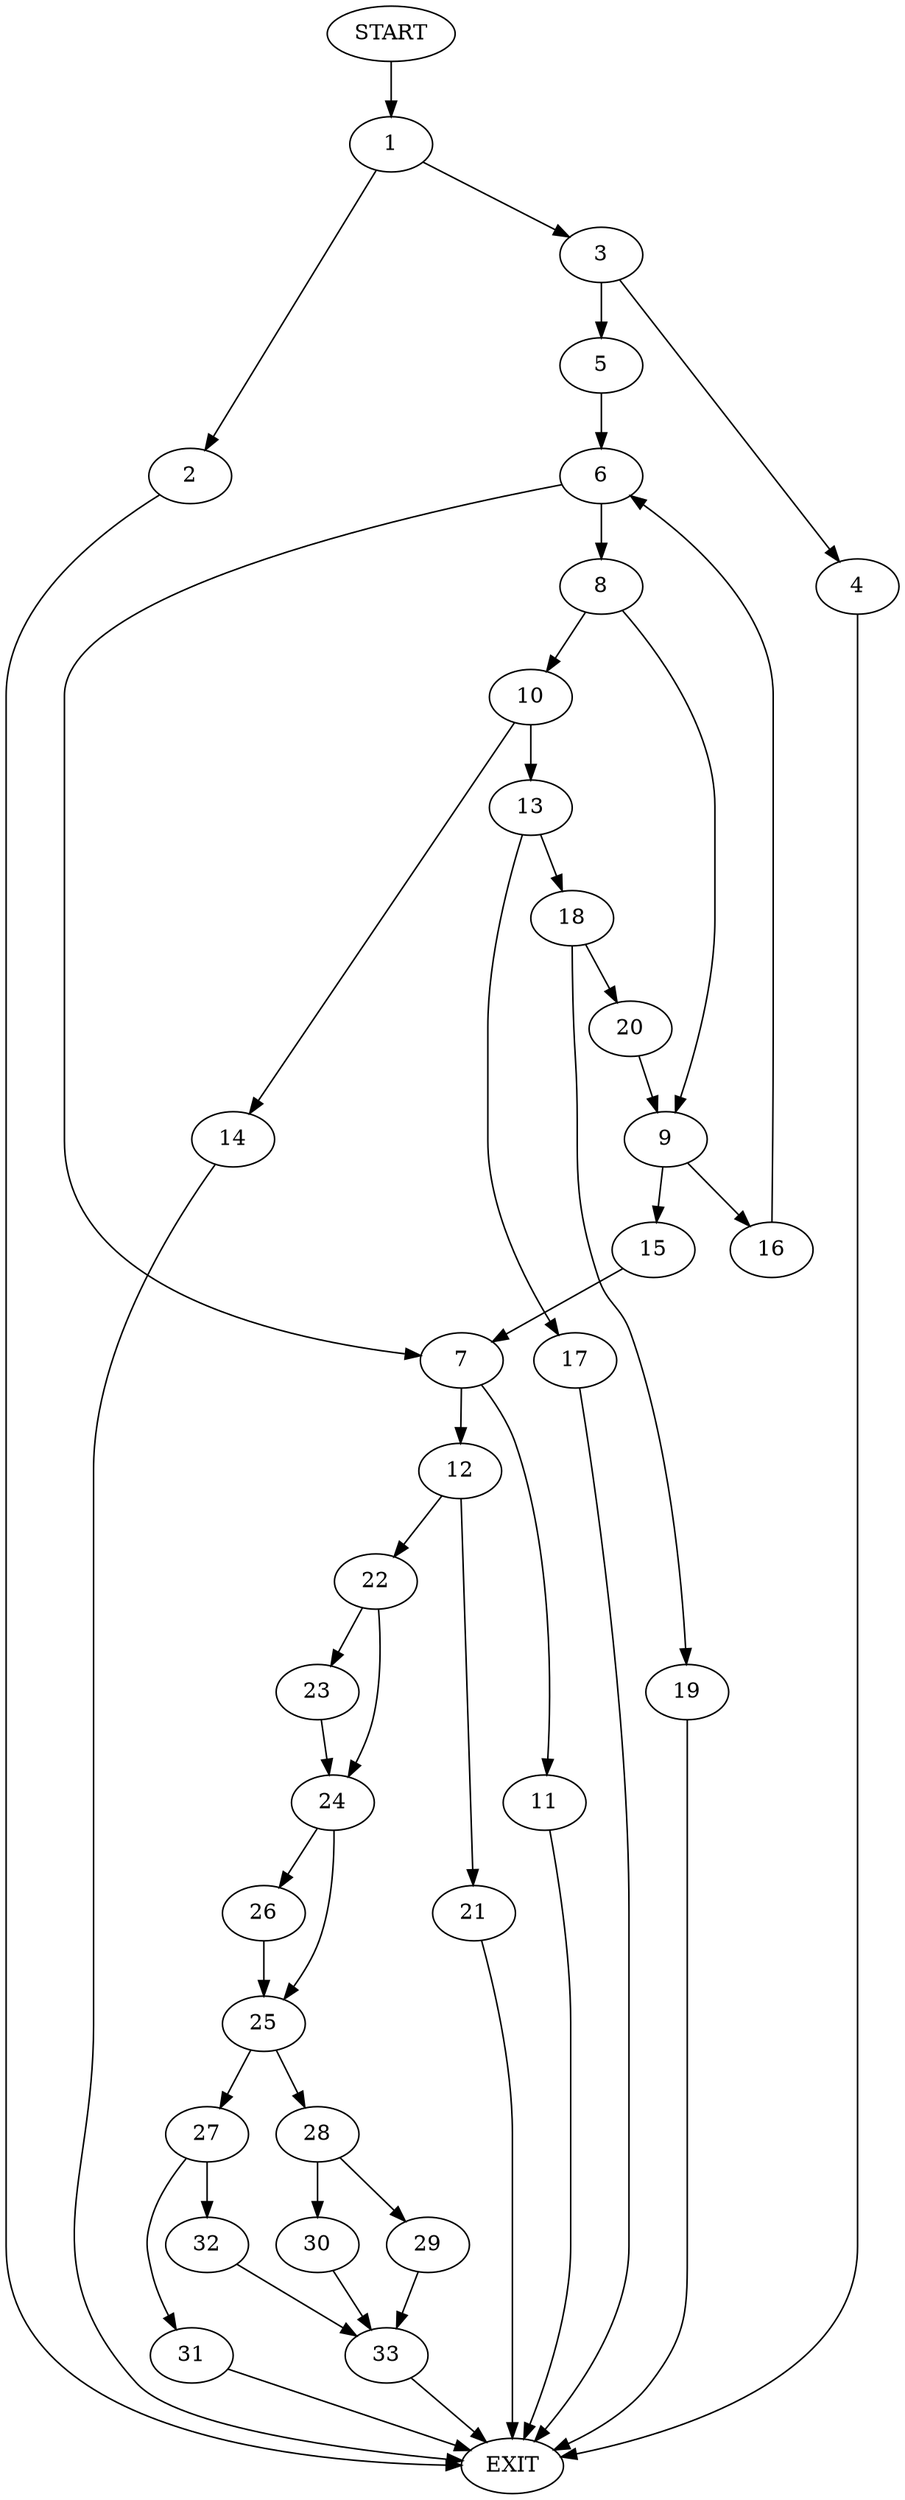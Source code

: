 digraph {
0 [label="START"]
34 [label="EXIT"]
0 -> 1
1 -> 2
1 -> 3
3 -> 4
3 -> 5
2 -> 34
5 -> 6
4 -> 34
6 -> 7
6 -> 8
8 -> 9
8 -> 10
7 -> 11
7 -> 12
10 -> 13
10 -> 14
9 -> 15
9 -> 16
14 -> 34
13 -> 17
13 -> 18
18 -> 19
18 -> 20
17 -> 34
20 -> 9
19 -> 34
15 -> 7
16 -> 6
11 -> 34
12 -> 21
12 -> 22
22 -> 23
22 -> 24
21 -> 34
23 -> 24
24 -> 25
24 -> 26
25 -> 27
25 -> 28
26 -> 25
28 -> 29
28 -> 30
27 -> 31
27 -> 32
29 -> 33
30 -> 33
33 -> 34
31 -> 34
32 -> 33
}
